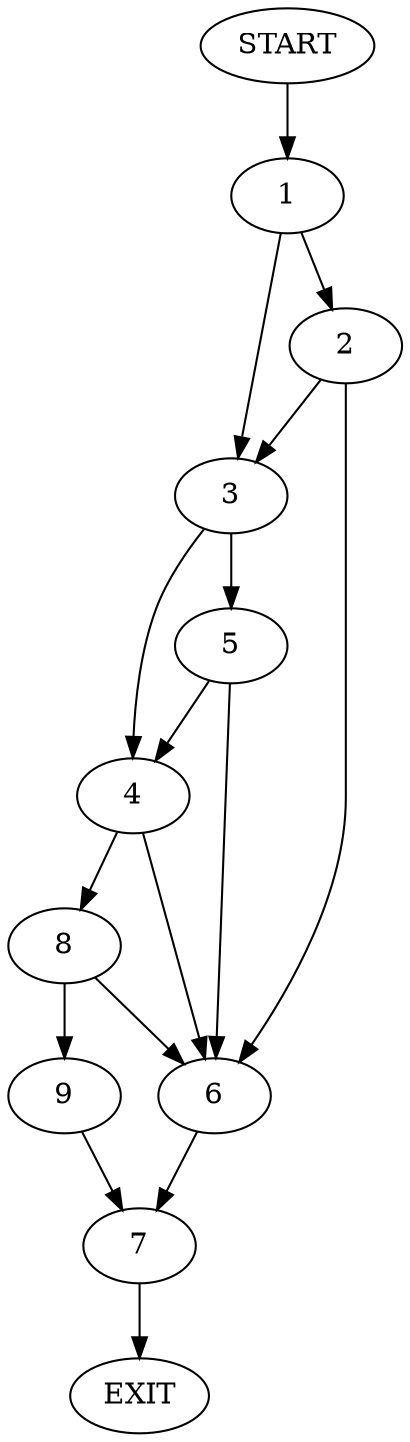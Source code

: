 digraph {
0 [label="START"]
10 [label="EXIT"]
0 -> 1
1 -> 2
1 -> 3
3 -> 4
3 -> 5
2 -> 6
2 -> 3
6 -> 7
4 -> 8
4 -> 6
5 -> 4
5 -> 6
8 -> 6
8 -> 9
9 -> 7
7 -> 10
}
